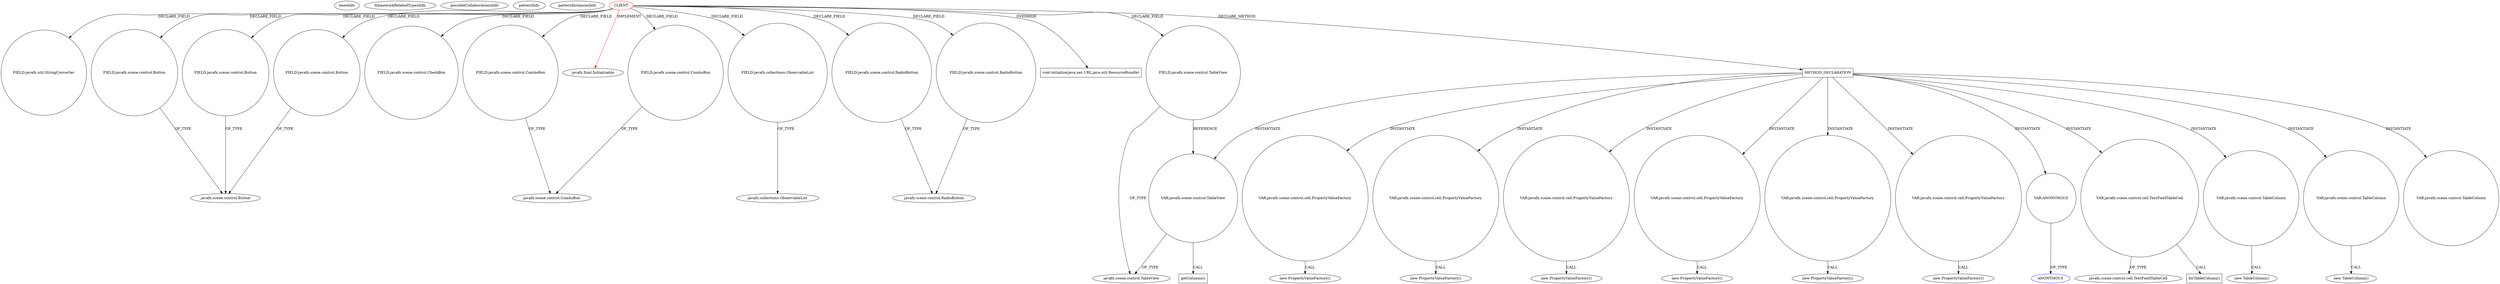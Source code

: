 digraph {
baseInfo[graphId=3861,category="pattern",isAnonymous=false,possibleRelation=false]
frameworkRelatedTypesInfo[0="javafx.fxml.Initializable"]
possibleCollaborationsInfo[]
patternInfo[frequency=2.0,patternRootClient=0]
patternInstancesInfo[0="bianconejo-CEFX~/bianconejo-CEFX/CEFX-master/src/cefx/CEPaiementAttenteController.java~CEPaiementAttenteController~2025",1="bianconejo-CEFX~/bianconejo-CEFX/CEFX-master/src/cefx/CECommandeController.java~CECommandeController~2084"]
30[label="FIELD:javafx.util.StringConverter",vertexType="FIELD_DECLARATION",isFrameworkType=false,shape=circle]
0[label="CLIENT",vertexType="ROOT_CLIENT_CLASS_DECLARATION",isFrameworkType=false,color=red]
2[label="FIELD:javafx.scene.control.Button",vertexType="FIELD_DECLARATION",isFrameworkType=false,shape=circle]
4[label="FIELD:javafx.scene.control.Button",vertexType="FIELD_DECLARATION",isFrameworkType=false,shape=circle]
6[label="FIELD:javafx.scene.control.Button",vertexType="FIELD_DECLARATION",isFrameworkType=false,shape=circle]
8[label="FIELD:javafx.scene.control.CheckBox",vertexType="FIELD_DECLARATION",isFrameworkType=false,shape=circle]
10[label="FIELD:javafx.scene.control.ComboBox",vertexType="FIELD_DECLARATION",isFrameworkType=false,shape=circle]
1[label="javafx.fxml.Initializable",vertexType="FRAMEWORK_INTERFACE_TYPE",isFrameworkType=false]
12[label="FIELD:javafx.scene.control.ComboBox",vertexType="FIELD_DECLARATION",isFrameworkType=false,shape=circle]
14[label="FIELD:javafx.collections.ObservableList",vertexType="FIELD_DECLARATION",isFrameworkType=false,shape=circle]
15[label="javafx.collections.ObservableList",vertexType="FRAMEWORK_INTERFACE_TYPE",isFrameworkType=false]
16[label="FIELD:javafx.scene.control.RadioButton",vertexType="FIELD_DECLARATION",isFrameworkType=false,shape=circle]
17[label="javafx.scene.control.RadioButton",vertexType="FRAMEWORK_CLASS_TYPE",isFrameworkType=false]
18[label="FIELD:javafx.scene.control.RadioButton",vertexType="FIELD_DECLARATION",isFrameworkType=false,shape=circle]
34[label="void initialize(java.net.URL,java.util.ResourceBundle)",vertexType="OVERRIDING_METHOD_DECLARATION",isFrameworkType=false,shape=box]
3[label="javafx.scene.control.Button",vertexType="FRAMEWORK_CLASS_TYPE",isFrameworkType=false]
11[label="javafx.scene.control.ComboBox",vertexType="FRAMEWORK_CLASS_TYPE",isFrameworkType=false]
32[label="FIELD:javafx.scene.control.TableView",vertexType="FIELD_DECLARATION",isFrameworkType=false,shape=circle]
33[label="javafx.scene.control.TableView",vertexType="FRAMEWORK_CLASS_TYPE",isFrameworkType=false]
125[label="VAR:javafx.scene.control.TableView",vertexType="VARIABLE_EXPRESION",isFrameworkType=false,shape=circle]
126[label="getColumns()",vertexType="INSIDE_CALL",isFrameworkType=false,shape=box]
50[label="METHOD_DECLARATION",vertexType="CLIENT_METHOD_DECLARATION",isFrameworkType=false,shape=box]
57[label="VAR:javafx.scene.control.cell.PropertyValueFactory",vertexType="VARIABLE_EXPRESION",isFrameworkType=false,shape=circle]
56[label="new PropertyValueFactory()",vertexType="CONSTRUCTOR_CALL",isFrameworkType=false]
104[label="VAR:javafx.scene.control.cell.PropertyValueFactory",vertexType="VARIABLE_EXPRESION",isFrameworkType=false,shape=circle]
103[label="new PropertyValueFactory()",vertexType="CONSTRUCTOR_CALL",isFrameworkType=false]
84[label="VAR:javafx.scene.control.cell.PropertyValueFactory",vertexType="VARIABLE_EXPRESION",isFrameworkType=false,shape=circle]
83[label="new PropertyValueFactory()",vertexType="CONSTRUCTOR_CALL",isFrameworkType=false]
96[label="VAR:javafx.scene.control.cell.PropertyValueFactory",vertexType="VARIABLE_EXPRESION",isFrameworkType=false,shape=circle]
95[label="new PropertyValueFactory()",vertexType="CONSTRUCTOR_CALL",isFrameworkType=false]
116[label="VAR:javafx.scene.control.cell.PropertyValueFactory",vertexType="VARIABLE_EXPRESION",isFrameworkType=false,shape=circle]
115[label="new PropertyValueFactory()",vertexType="CONSTRUCTOR_CALL",isFrameworkType=false]
72[label="VAR:javafx.scene.control.cell.PropertyValueFactory",vertexType="VARIABLE_EXPRESION",isFrameworkType=false,shape=circle]
71[label="new PropertyValueFactory()",vertexType="CONSTRUCTOR_CALL",isFrameworkType=false]
137[label="VAR:ANONYMOUS",vertexType="VARIABLE_EXPRESION",isFrameworkType=false,shape=circle]
138[label="ANONYMOUS",vertexType="REFERENCE_ANONYMOUS_DECLARATION",isFrameworkType=false,color=blue]
61[label="VAR:javafx.scene.control.cell.TextFieldTableCell",vertexType="VARIABLE_EXPRESION",isFrameworkType=false,shape=circle]
63[label="javafx.scene.control.cell.TextFieldTableCell",vertexType="FRAMEWORK_CLASS_TYPE",isFrameworkType=false]
121[label="forTableColumn()",vertexType="INSIDE_CALL",isFrameworkType=false,shape=box]
52[label="VAR:javafx.scene.control.TableColumn",vertexType="VARIABLE_EXPRESION",isFrameworkType=false,shape=circle]
51[label="new TableColumn()",vertexType="CONSTRUCTOR_CALL",isFrameworkType=false]
91[label="VAR:javafx.scene.control.TableColumn",vertexType="VARIABLE_EXPRESION",isFrameworkType=false,shape=circle]
90[label="new TableColumn()",vertexType="CONSTRUCTOR_CALL",isFrameworkType=false]
79[label="VAR:javafx.scene.control.TableColumn",vertexType="VARIABLE_EXPRESION",isFrameworkType=false,shape=circle]
50->116[label="INSTANTIATE"]
0->6[label="DECLARE_FIELD"]
50->79[label="INSTANTIATE"]
125->126[label="CALL"]
137->138[label="OF_TYPE"]
0->30[label="DECLARE_FIELD"]
0->16[label="DECLARE_FIELD"]
10->11[label="OF_TYPE"]
0->2[label="DECLARE_FIELD"]
0->50[label="DECLARE_METHOD"]
50->84[label="INSTANTIATE"]
0->1[label="IMPLEMENT",color=red]
72->71[label="CALL"]
50->137[label="INSTANTIATE"]
0->4[label="DECLARE_FIELD"]
84->83[label="CALL"]
2->3[label="OF_TYPE"]
0->32[label="DECLARE_FIELD"]
61->121[label="CALL"]
50->52[label="INSTANTIATE"]
0->8[label="DECLARE_FIELD"]
96->95[label="CALL"]
16->17[label="OF_TYPE"]
61->63[label="OF_TYPE"]
0->10[label="DECLARE_FIELD"]
6->3[label="OF_TYPE"]
104->103[label="CALL"]
91->90[label="CALL"]
50->96[label="INSTANTIATE"]
0->14[label="DECLARE_FIELD"]
32->125[label="REFERENCE"]
125->33[label="OF_TYPE"]
50->125[label="INSTANTIATE"]
57->56[label="CALL"]
50->72[label="INSTANTIATE"]
32->33[label="OF_TYPE"]
50->57[label="INSTANTIATE"]
4->3[label="OF_TYPE"]
12->11[label="OF_TYPE"]
0->12[label="DECLARE_FIELD"]
116->115[label="CALL"]
18->17[label="OF_TYPE"]
0->34[label="OVERRIDE"]
50->91[label="INSTANTIATE"]
52->51[label="CALL"]
14->15[label="OF_TYPE"]
0->18[label="DECLARE_FIELD"]
50->104[label="INSTANTIATE"]
50->61[label="INSTANTIATE"]
}
